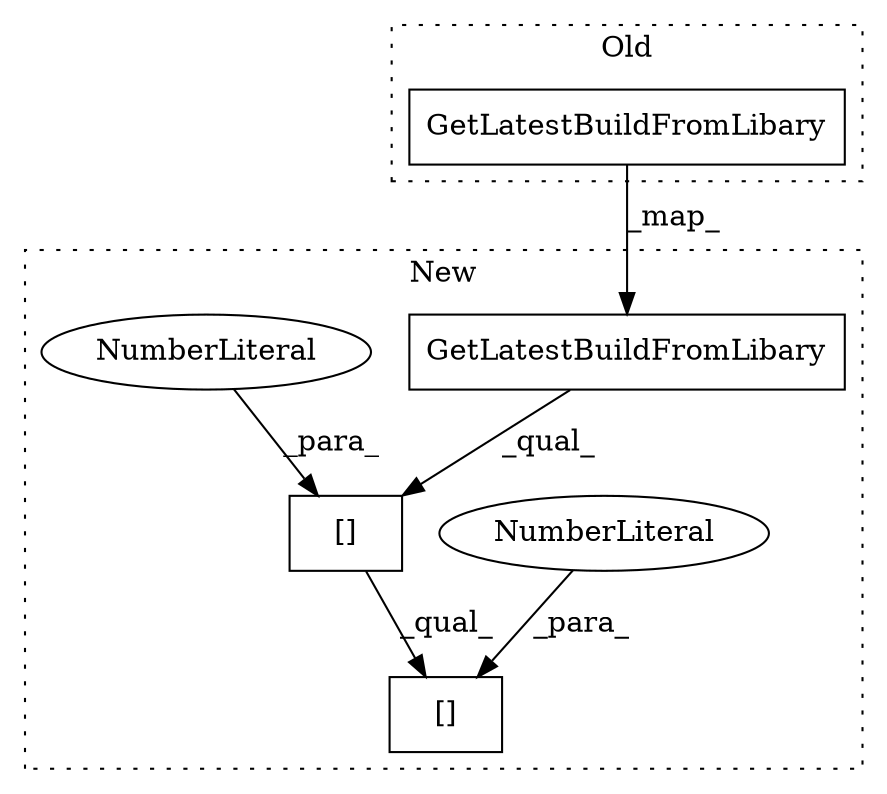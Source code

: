 digraph G {
subgraph cluster0 {
1 [label="GetLatestBuildFromLibary" a="32" s="4032,4065" l="25,1" shape="box"];
label = "Old";
style="dotted";
}
subgraph cluster1 {
2 [label="GetLatestBuildFromLibary" a="32" s="4032,4065" l="25,1" shape="box"];
3 [label="[]" a="2" s="4029,4071" l="41,1" shape="box"];
4 [label="NumberLiteral" a="34" s="4070" l="1" shape="ellipse"];
5 [label="[]" a="2" s="4029,4068" l="38,1" shape="box"];
6 [label="NumberLiteral" a="34" s="4067" l="1" shape="ellipse"];
label = "New";
style="dotted";
}
1 -> 2 [label="_map_"];
2 -> 5 [label="_qual_"];
4 -> 3 [label="_para_"];
5 -> 3 [label="_qual_"];
6 -> 5 [label="_para_"];
}